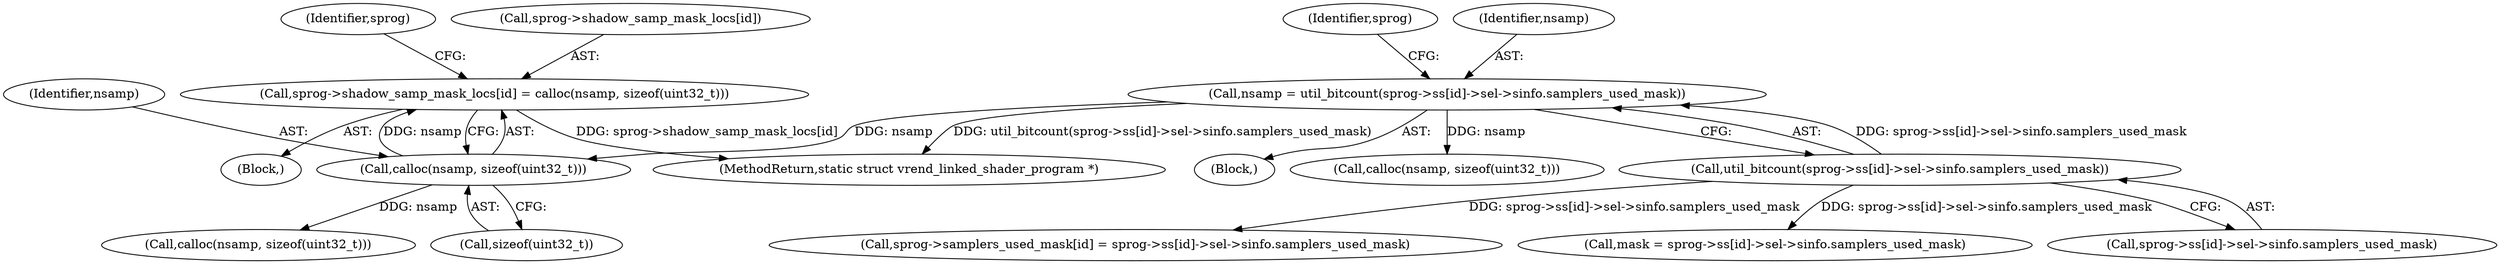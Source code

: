 digraph "0_virglrenderer_a2f12a1b0f95b13b6f8dc3d05d7b74b4386394e4@API" {
"1000616" [label="(Call,sprog->shadow_samp_mask_locs[id] = calloc(nsamp, sizeof(uint32_t)))"];
"1000622" [label="(Call,calloc(nsamp, sizeof(uint32_t)))"];
"1000571" [label="(Call,nsamp = util_bitcount(sprog->ss[id]->sel->sinfo.samplers_used_mask))"];
"1000573" [label="(Call,util_bitcount(sprog->ss[id]->sel->sinfo.samplers_used_mask))"];
"1000629" [label="(Identifier,sprog)"];
"1000555" [label="(Block,)"];
"1000622" [label="(Call,calloc(nsamp, sizeof(uint32_t)))"];
"1000615" [label="(Block,)"];
"1000657" [label="(Call,calloc(nsamp, sizeof(uint32_t)))"];
"1000784" [label="(Call,sprog->samplers_used_mask[id] = sprog->ss[id]->sel->sinfo.samplers_used_mask)"];
"1000617" [label="(Call,sprog->shadow_samp_mask_locs[id])"];
"1000616" [label="(Call,sprog->shadow_samp_mask_locs[id] = calloc(nsamp, sizeof(uint32_t)))"];
"1000624" [label="(Call,sizeof(uint32_t))"];
"1000589" [label="(Identifier,sprog)"];
"1001107" [label="(MethodReturn,static struct vrend_linked_shader_program *)"];
"1000571" [label="(Call,nsamp = util_bitcount(sprog->ss[id]->sel->sinfo.samplers_used_mask))"];
"1000573" [label="(Call,util_bitcount(sprog->ss[id]->sel->sinfo.samplers_used_mask))"];
"1000572" [label="(Identifier,nsamp)"];
"1000632" [label="(Call,calloc(nsamp, sizeof(uint32_t)))"];
"1000623" [label="(Identifier,nsamp)"];
"1000574" [label="(Call,sprog->ss[id]->sel->sinfo.samplers_used_mask)"];
"1000557" [label="(Call,mask = sprog->ss[id]->sel->sinfo.samplers_used_mask)"];
"1000616" -> "1000615"  [label="AST: "];
"1000616" -> "1000622"  [label="CFG: "];
"1000617" -> "1000616"  [label="AST: "];
"1000622" -> "1000616"  [label="AST: "];
"1000629" -> "1000616"  [label="CFG: "];
"1000616" -> "1001107"  [label="DDG: sprog->shadow_samp_mask_locs[id]"];
"1000622" -> "1000616"  [label="DDG: nsamp"];
"1000622" -> "1000624"  [label="CFG: "];
"1000623" -> "1000622"  [label="AST: "];
"1000624" -> "1000622"  [label="AST: "];
"1000571" -> "1000622"  [label="DDG: nsamp"];
"1000622" -> "1000632"  [label="DDG: nsamp"];
"1000571" -> "1000555"  [label="AST: "];
"1000571" -> "1000573"  [label="CFG: "];
"1000572" -> "1000571"  [label="AST: "];
"1000573" -> "1000571"  [label="AST: "];
"1000589" -> "1000571"  [label="CFG: "];
"1000571" -> "1001107"  [label="DDG: util_bitcount(sprog->ss[id]->sel->sinfo.samplers_used_mask)"];
"1000573" -> "1000571"  [label="DDG: sprog->ss[id]->sel->sinfo.samplers_used_mask"];
"1000571" -> "1000657"  [label="DDG: nsamp"];
"1000573" -> "1000574"  [label="CFG: "];
"1000574" -> "1000573"  [label="AST: "];
"1000573" -> "1000557"  [label="DDG: sprog->ss[id]->sel->sinfo.samplers_used_mask"];
"1000573" -> "1000784"  [label="DDG: sprog->ss[id]->sel->sinfo.samplers_used_mask"];
}
